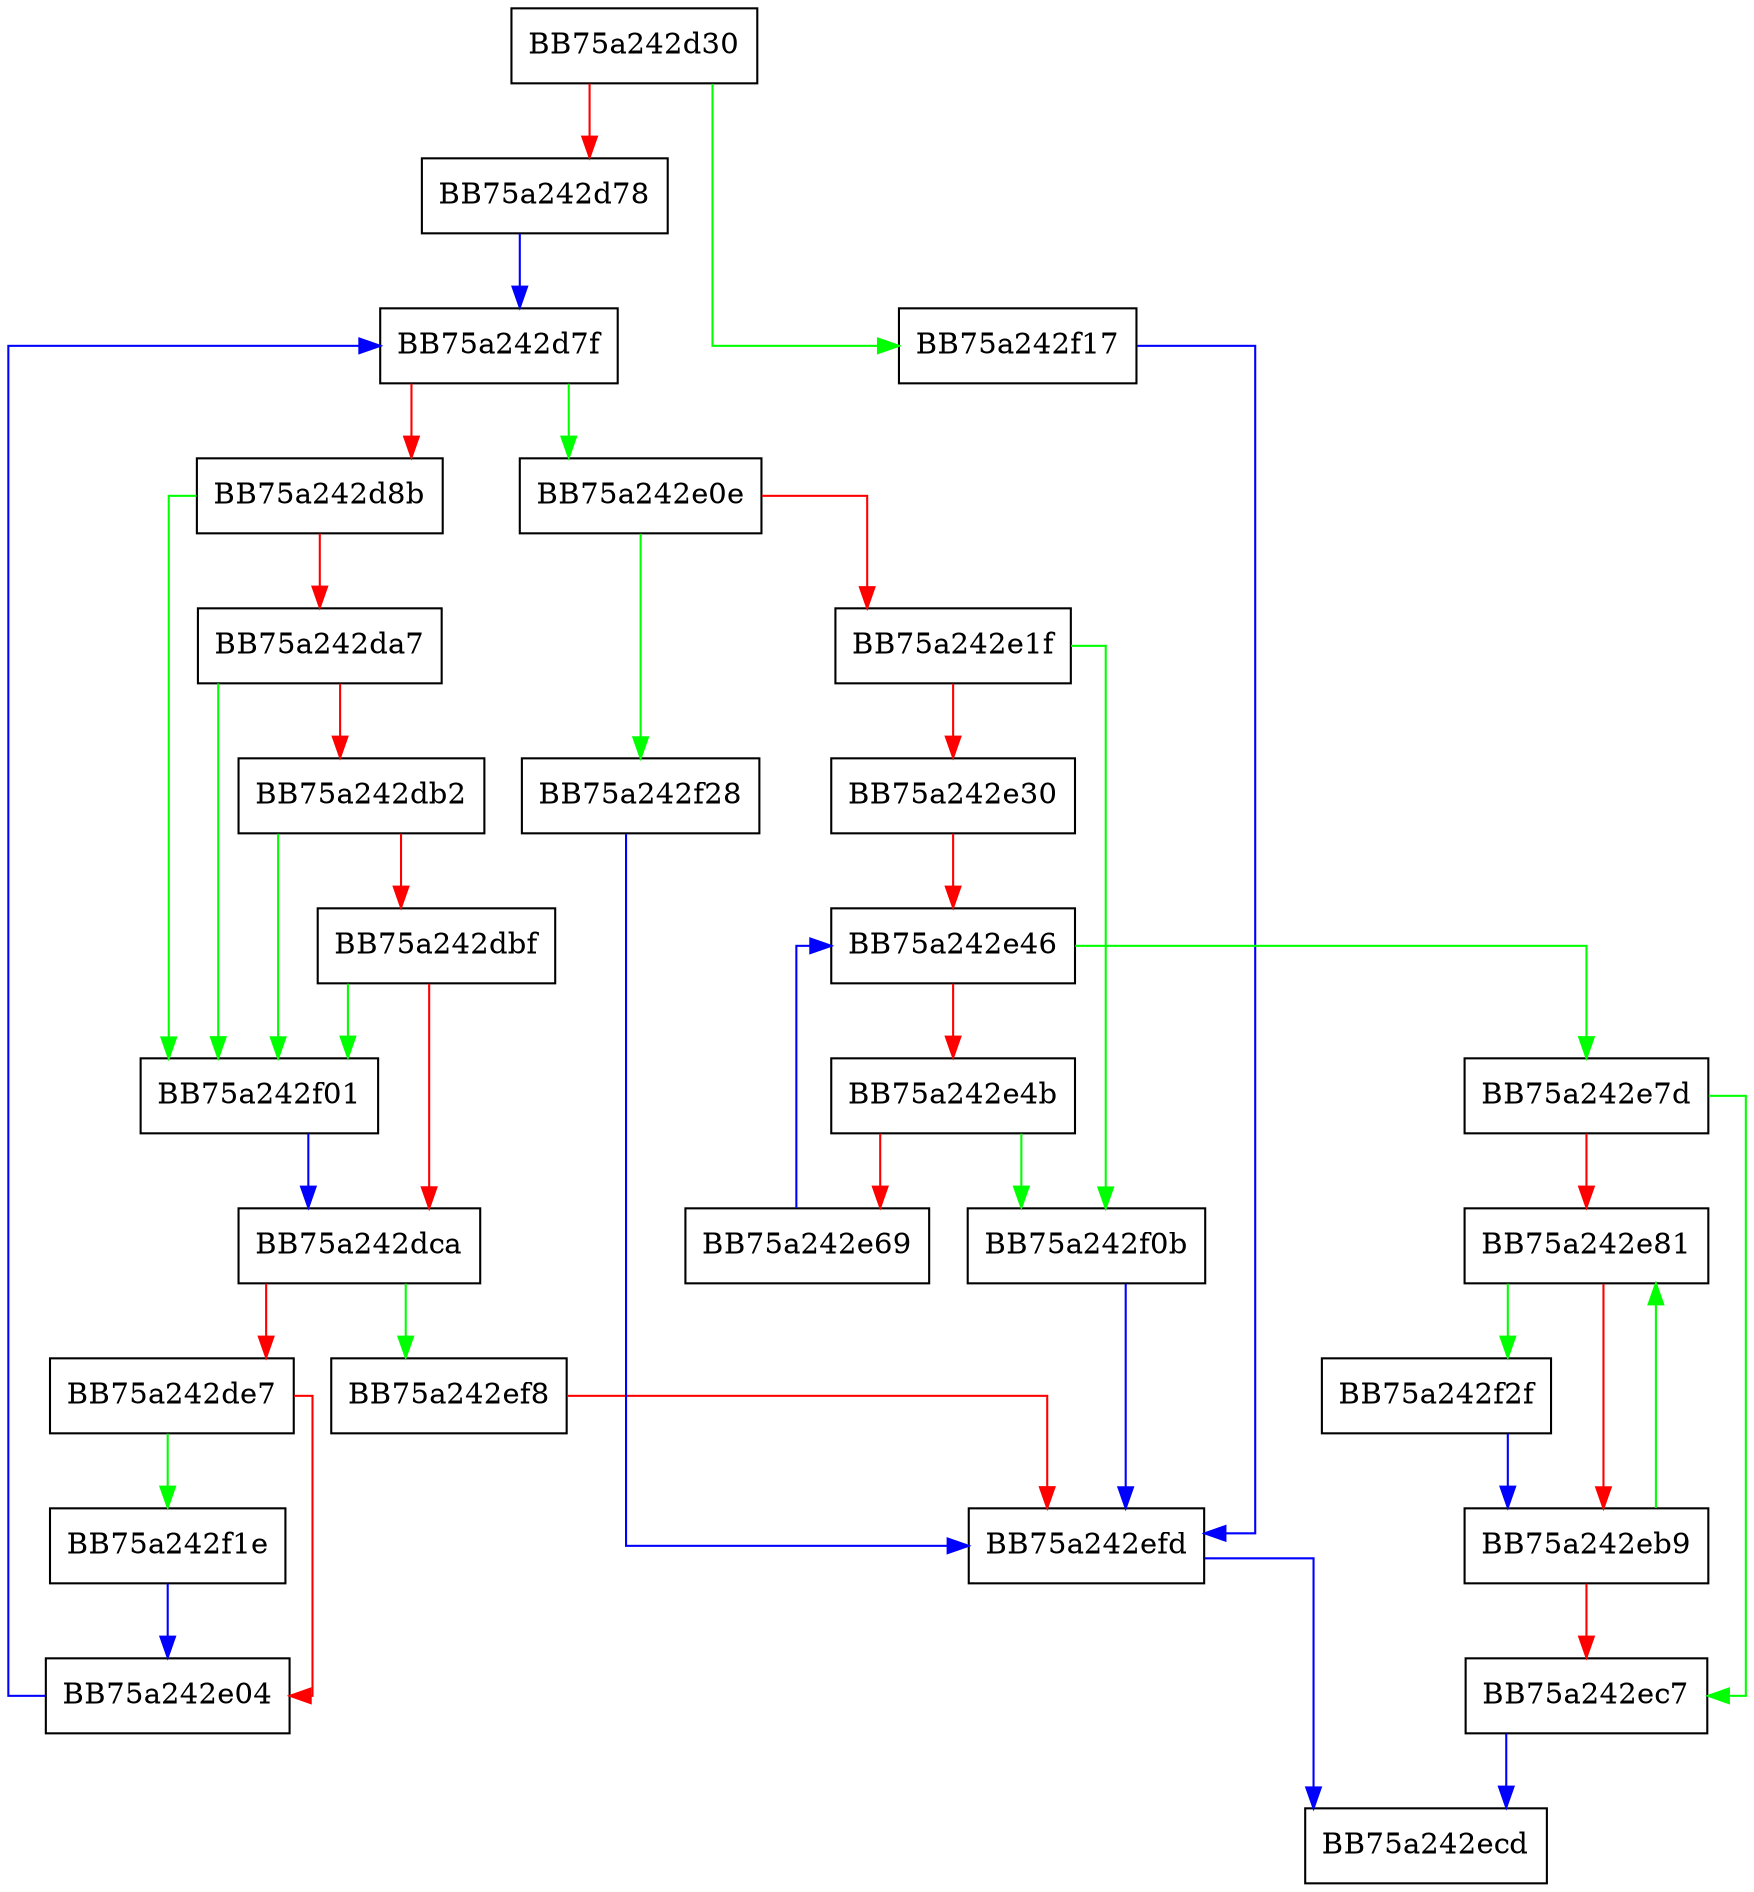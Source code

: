digraph alloc {
  node [shape="box"];
  graph [splines=ortho];
  BB75a242d30 -> BB75a242f17 [color="green"];
  BB75a242d30 -> BB75a242d78 [color="red"];
  BB75a242d78 -> BB75a242d7f [color="blue"];
  BB75a242d7f -> BB75a242e0e [color="green"];
  BB75a242d7f -> BB75a242d8b [color="red"];
  BB75a242d8b -> BB75a242f01 [color="green"];
  BB75a242d8b -> BB75a242da7 [color="red"];
  BB75a242da7 -> BB75a242f01 [color="green"];
  BB75a242da7 -> BB75a242db2 [color="red"];
  BB75a242db2 -> BB75a242f01 [color="green"];
  BB75a242db2 -> BB75a242dbf [color="red"];
  BB75a242dbf -> BB75a242f01 [color="green"];
  BB75a242dbf -> BB75a242dca [color="red"];
  BB75a242dca -> BB75a242ef8 [color="green"];
  BB75a242dca -> BB75a242de7 [color="red"];
  BB75a242de7 -> BB75a242f1e [color="green"];
  BB75a242de7 -> BB75a242e04 [color="red"];
  BB75a242e04 -> BB75a242d7f [color="blue"];
  BB75a242e0e -> BB75a242f28 [color="green"];
  BB75a242e0e -> BB75a242e1f [color="red"];
  BB75a242e1f -> BB75a242f0b [color="green"];
  BB75a242e1f -> BB75a242e30 [color="red"];
  BB75a242e30 -> BB75a242e46 [color="red"];
  BB75a242e46 -> BB75a242e7d [color="green"];
  BB75a242e46 -> BB75a242e4b [color="red"];
  BB75a242e4b -> BB75a242f0b [color="green"];
  BB75a242e4b -> BB75a242e69 [color="red"];
  BB75a242e69 -> BB75a242e46 [color="blue"];
  BB75a242e7d -> BB75a242ec7 [color="green"];
  BB75a242e7d -> BB75a242e81 [color="red"];
  BB75a242e81 -> BB75a242f2f [color="green"];
  BB75a242e81 -> BB75a242eb9 [color="red"];
  BB75a242eb9 -> BB75a242e81 [color="green"];
  BB75a242eb9 -> BB75a242ec7 [color="red"];
  BB75a242ec7 -> BB75a242ecd [color="blue"];
  BB75a242ef8 -> BB75a242efd [color="red"];
  BB75a242efd -> BB75a242ecd [color="blue"];
  BB75a242f01 -> BB75a242dca [color="blue"];
  BB75a242f0b -> BB75a242efd [color="blue"];
  BB75a242f17 -> BB75a242efd [color="blue"];
  BB75a242f1e -> BB75a242e04 [color="blue"];
  BB75a242f28 -> BB75a242efd [color="blue"];
  BB75a242f2f -> BB75a242eb9 [color="blue"];
}
